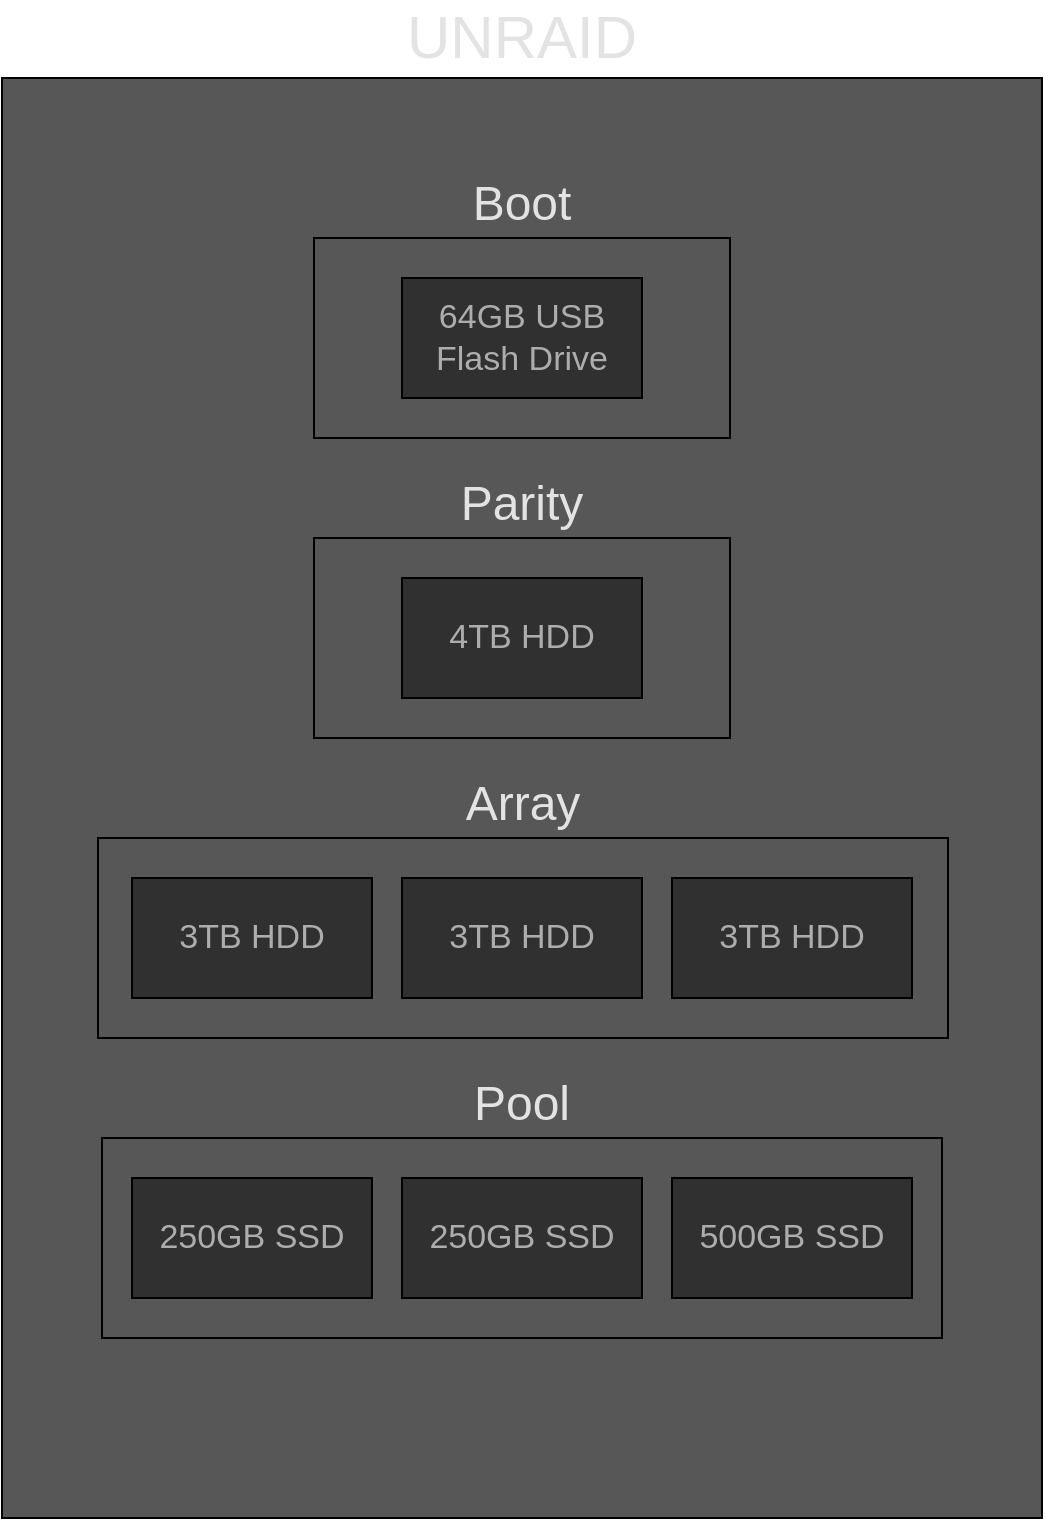 <mxfile version="20.5.3" type="github"><diagram id="5hAWc3Epzwj-j9W6ENK-" name="Page-1"><mxGraphModel dx="915" dy="1450" grid="1" gridSize="10" guides="1" tooltips="1" connect="1" arrows="1" fold="1" page="1" pageScale="1" pageWidth="850" pageHeight="1100" math="0" shadow="0"><root><mxCell id="0"/><mxCell id="1" parent="0"/><mxCell id="dEkMdDUnqqEuPVsrQOii-5" value="UNRAID" style="rounded=0;whiteSpace=wrap;html=1;labelPosition=center;verticalLabelPosition=top;align=center;verticalAlign=bottom;fontSize=30;fillColor=#575757;fontColor=#E3E3E3;" vertex="1" parent="1"><mxGeometry x="165" y="90" width="520" height="720" as="geometry"/></mxCell><mxCell id="dEkMdDUnqqEuPVsrQOii-6" value="Boot" style="rounded=0;whiteSpace=wrap;html=1;fontSize=24;fontColor=#E3E3E3;fillColor=#575757;labelPosition=center;verticalLabelPosition=top;align=center;verticalAlign=bottom;" vertex="1" parent="1"><mxGeometry x="321" y="170" width="208" height="100" as="geometry"/></mxCell><mxCell id="dEkMdDUnqqEuPVsrQOii-7" value="Parity" style="rounded=0;whiteSpace=wrap;html=1;fontSize=24;fontColor=#E3E3E3;fillColor=#575757;labelPosition=center;verticalLabelPosition=top;align=center;verticalAlign=bottom;" vertex="1" parent="1"><mxGeometry x="321" y="320" width="208" height="100" as="geometry"/></mxCell><mxCell id="dEkMdDUnqqEuPVsrQOii-8" value="Array" style="rounded=0;whiteSpace=wrap;html=1;fontSize=24;fontColor=#E3E3E3;fillColor=#575757;labelPosition=center;verticalLabelPosition=top;align=center;verticalAlign=bottom;" vertex="1" parent="1"><mxGeometry x="213" y="470" width="425" height="100" as="geometry"/></mxCell><mxCell id="dEkMdDUnqqEuPVsrQOii-9" value="Pool" style="rounded=0;whiteSpace=wrap;html=1;fontSize=24;fontColor=#E3E3E3;fillColor=#575757;labelPosition=center;verticalLabelPosition=top;align=center;verticalAlign=bottom;" vertex="1" parent="1"><mxGeometry x="215" y="620" width="420" height="100" as="geometry"/></mxCell><mxCell id="dEkMdDUnqqEuPVsrQOii-10" value="64GB USB Flash Drive" style="rounded=0;whiteSpace=wrap;html=1;fontSize=17;fontColor=#ADADAD;fillColor=#303030;" vertex="1" parent="1"><mxGeometry x="365" y="190" width="120" height="60" as="geometry"/></mxCell><mxCell id="dEkMdDUnqqEuPVsrQOii-11" value="4TB HDD" style="rounded=0;whiteSpace=wrap;html=1;fontSize=17;fontColor=#ADADAD;fillColor=#303030;" vertex="1" parent="1"><mxGeometry x="365" y="340" width="120" height="60" as="geometry"/></mxCell><mxCell id="dEkMdDUnqqEuPVsrQOii-12" value="3TB HDD" style="rounded=0;whiteSpace=wrap;html=1;fontSize=17;fontColor=#ADADAD;fillColor=#303030;" vertex="1" parent="1"><mxGeometry x="365" y="490" width="120" height="60" as="geometry"/></mxCell><mxCell id="dEkMdDUnqqEuPVsrQOii-13" value="3TB HDD" style="rounded=0;whiteSpace=wrap;html=1;fontSize=17;fontColor=#ADADAD;fillColor=#303030;" vertex="1" parent="1"><mxGeometry x="230" y="490" width="120" height="60" as="geometry"/></mxCell><mxCell id="dEkMdDUnqqEuPVsrQOii-14" value="3TB HDD" style="rounded=0;whiteSpace=wrap;html=1;fontSize=17;fontColor=#ADADAD;fillColor=#303030;" vertex="1" parent="1"><mxGeometry x="500" y="490" width="120" height="60" as="geometry"/></mxCell><mxCell id="dEkMdDUnqqEuPVsrQOii-15" value="250GB SSD" style="rounded=0;whiteSpace=wrap;html=1;fontSize=17;fontColor=#ADADAD;fillColor=#303030;" vertex="1" parent="1"><mxGeometry x="365" y="640" width="120" height="60" as="geometry"/></mxCell><mxCell id="dEkMdDUnqqEuPVsrQOii-16" value="250GB SSD" style="rounded=0;whiteSpace=wrap;html=1;fontSize=17;fontColor=#ADADAD;fillColor=#303030;" vertex="1" parent="1"><mxGeometry x="230" y="640" width="120" height="60" as="geometry"/></mxCell><mxCell id="dEkMdDUnqqEuPVsrQOii-17" value="500GB SSD" style="rounded=0;whiteSpace=wrap;html=1;fontSize=17;fontColor=#ADADAD;fillColor=#303030;" vertex="1" parent="1"><mxGeometry x="500" y="640" width="120" height="60" as="geometry"/></mxCell></root></mxGraphModel></diagram></mxfile>
